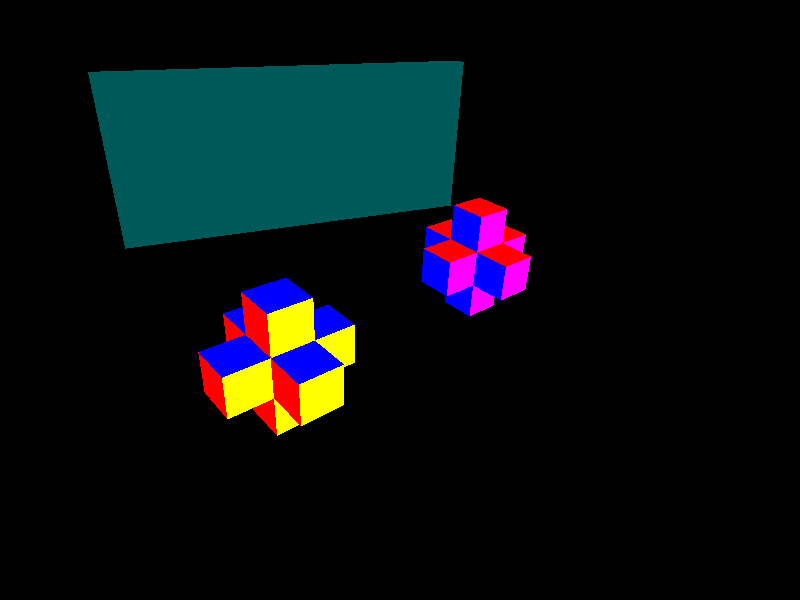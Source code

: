 // 20220818 (C) Gunter Liszewski -*- mode: pov; -*-
// Rubik cube's six centre cubelets
#version 3.7;
#include "colors.inc"
 global_settings { assumed_gamma 1.0 }

camera { location <0,2,-14> look_at <0,0,2> }
light_source { <-30,30,-10> 1 }

#macro Side( Colour, P1, P2, P3, P4)
  polygon {  5, P1 P2 P3 P4 P1
    texture{ finish  { specular 0.6 }
      pigment { colour Colour }
      normal  { agate 0.25 scale 1/2 }}}
#end
// We want a cubelet of unit square facelets
#declare F = Side(Red,     <-1,-1,-1>, <-1,1,-1>, <1,1,-1>, <1,-1,-1>)
#declare B = Side(Green,   <-1,-1,1>, <-1,1,1>, <1,1,1>, <1,-1,1>)
#declare U = Side(Blue,    <-1,1,-1>, <-1,1,1>, <1,1,1>, <1,1,-1>)
#declare D = Side(Cyan,    <-1,-1,-1>, <-1,-1,1>, <1,-1,1>, <1,-1,-1>)
#declare L = Side(Magenta, <-1,-1,-1>, <-1,-1,1>, <-1,1,1>, <-1,1,-1>)
#declare R = Side(Yellow,  <1,-1,-1>, <1,1,-1>, <1,1,1>, <1,-1,1>)

#macro Spin(a,b)
  #switch (a)
    #case (0) 
      rotate z*(b=2?0:(b=3?180:(b=4?-90:(b=5?90:0))))
    #break
    #case (1)
      rotate y*180
      rotate z*(b=2?0:(b=3?180:(b=4?90:(b=5?-90:0))))
    #break
    #case (2) 
      rotate x*-90 
      rotate z*(b=0?180:(b=1?0:(b=4?-90:(b=5?90:0))))      
    #break
    #case (3) 
      rotate x*90
      rotate z*(b=0?0:(b=1?180:(b=4?-90:(b=5?90:0))))      
    #break
    #case (4) 
      rotate y*-90
      rotate z*(b=0?90:(b=1?-90:(b=2?0:(b=3?180:0))))      
    #break
    #case (5) 
      rotate y*90
      rotate z*(b=0?-90:(b=1?90:(b=2?0:(b=3?180:0))))      
    #break
  #end
#end

#macro Cubelet(a,b)
  union {
  object { F }
  object { U }
  object { R }
  object { B }
  object { D }
  object { L }
    Spin(a,b)
  }
#end
#declare standard_cubelet = Cubelet(0,2);

#macro edge(a,b)
  #local X=0;
  #local Y=0;
  #local Z=0;
  #switch (a)
    #case (0) #local X=-1;
    #break
    #case (1) #local X=1;
    #break
    #case (2) #local Y=1;
    #break
    #case (3) #local Y=-1;
    #break
  #else
    #debug "What is it on this edge A?"
  #end
  #switch (b)
    #case (2) #local Y=1;
    #break
    #case (3) #local Y=-1;
    #break
    #case (4) #local Z=-1;
    #break
    #case (5) #local Z=1;
    #break
  #else
    #debug "What about this face on edge B?"
  #end
  object { Cubelet(0,2) translate <2*X,2*Y,2*Z> }
#end

#macro corner(a,b,c)
  #local X=1; // front, or FUR, or 025
  #local Y=1; //        up
  #local Z=1; //        right
  #switch (a)
    #case (0) #local X=-1;
    #break
    #case (1) #local X=1;
    #break
  #else
    #debug "What is it this corner A?"
  #end
  #switch (b)
    #case (2) #local Y=1;
    #break
    #case (3) #local Y=-1;
    #break
    #case (4) #local Z=-1;
    #break
    #case (5) #local Z=1;
    #break
  #else
    #debug "What about corner B?"
  #end
    #switch (c)
    #case (2) #local Y=1;
    #break
    #case (3) #local Y=-1;
    #break
    #case (4) #local Z=-1;
    #break
    #case (5) #local Z=1;
    #break
  #else
    #debug "Where it the face C?"
  #end
  object { standard_cubelet translate <2*X,2*Y,2*Z> }
#end

#macro centre(a,b,c)
  #local X=0;
  #local Y=0;
  #local Z=0;
  #switch (a)
    #case (0) #local X=-1;
    #break
    #case (1) #local X=1;
    #break
    #case (2) #local Y=1;
    #break
    #case (3) #local Y=-1;
    #break
    #case (4) #local Z=-1;
    #break
    #case (5) #local Z=1;
    #break
  #else
    #debug "What is it at this centre A?"
  #end
  object {  Cubelet(b,c)
    translate <X*2,Y*2,Z*2> }  
#end

#declare standard_edges = union {
// y*0 x*0
  edge(0,2) // front up
  edge(0,3) //       down
  edge(0,4) //       left
  edge(0,5) //       right
// y*180  
  edge(1,2) // back  up
  edge(1,3) //       down
  edge(1,4) //       left
  edge(1,5) //       right
// x*-90  
  edge(2,4) // up    left
  edge(2,5) //       right
// x*90  
  edge(3,4) // down  left
  edge(3,5) //       right
} // standard_edges
#declare standard_corners = union {
// y*0
  corner(0,4,2) // front left up
  corner(0,2,5) //       up right
  corner(0,5,3) //       right down
  corner(0,3,4) //       down left
// y*180
  corner(1,5,2) // back right up
  corner(1,2,4) //      up left
  corner(1,4,3) //      left down
  corner(1,3,5) //      down right
} // standard_corners

#macro centres(a,b)
  union {
// y*0 x*0
  centre(0,a,b) // front
  centre(1,a,b) // back
  centre(2,a,b) // up
  centre(3,a,b) // down
  centre(4,a,b) // left
  centre(5,a,b) // right
} // centres
#end
#declare standard_centres = centres(0,2);

#macro Mirror( Colour )
  box { <0,0,0>, <10,4.5,0.3>
    pigment { colour Colour } finish { reflection 1 } }
#end

//--------------------------------------------------
// reorientation macro, from abyss.pov in 3.7 scenes
//--------------------------------------------------
#macro mOrient(P1,P2)
#local yV1=vnormalize(P2-P1);
#local xV1=vnormalize(vcross(yV1,z));
#local zV1=vcross(xV1,yV1);
                matrix <xV1.x,xV1.y,xV1.z,yV1.x,yV1.y,yV1.z,zV1.x,zV1.y,zV1.z,P1.x,P1.y,P1.z>
#end

#macro Matrix()
  matrix
<   
//  1,0,0, 0,1,0, 0,0,1, 0,0,0 // additive zero matrix-transform (implied column 0,0,0,1)
// our experiments
    // 1.3,0.6,0,    0,1,0, 0,0,1,   -1,0,0
  1.4, 0.6,   0, // 0, --- 3x3 rotation matrix
 -1.3,   1,   0, // 0, --- (V*T)_x=v_x*t_00 + v_y*t_10 + v_z*t_20 + t_30
    0,   0, 1.6, // 0, --- (V*T)_y=v_x*t_01 + v_y*t_11 + v_z*t_21 + t_31
                 //    --- (V*T)_z=v_x*t_02 + v_y*t_12 + v_z*t_22 + t_32
   -1,   0,   0  // 1, --- translation row vector
// POV-ray on the calculation of the matrix-transformed object
// https://www.povray.org/documentation/3.7.0/r3_3.html#r3_3_1_12_4
>
#end

// The things in this picture
union {
  object { Mirror( <0,0.1,0.1> ) rotate y*87 translate <-9,0,3> }

  #declare here=<-5,0,2>;
  #macro next(P)
    #declare here=here+P; scale 0.5 rotate y*-19 translate here
  #end

  #declare the_centre = union {
    object { centres(2,0) next(<0,0,0>) }
  }
  the_centre

  #declare the_standard_centre = union {
    object { standard_centres next(<3,0,-6>) }
  }
  the_standard_centre

  #declare P = array [3][3] { { 1,2,3 }, { 4,5,6} , {7,8,9} };
    
  translate <3,0,1> 
  rotate <131,122,133> 
}
